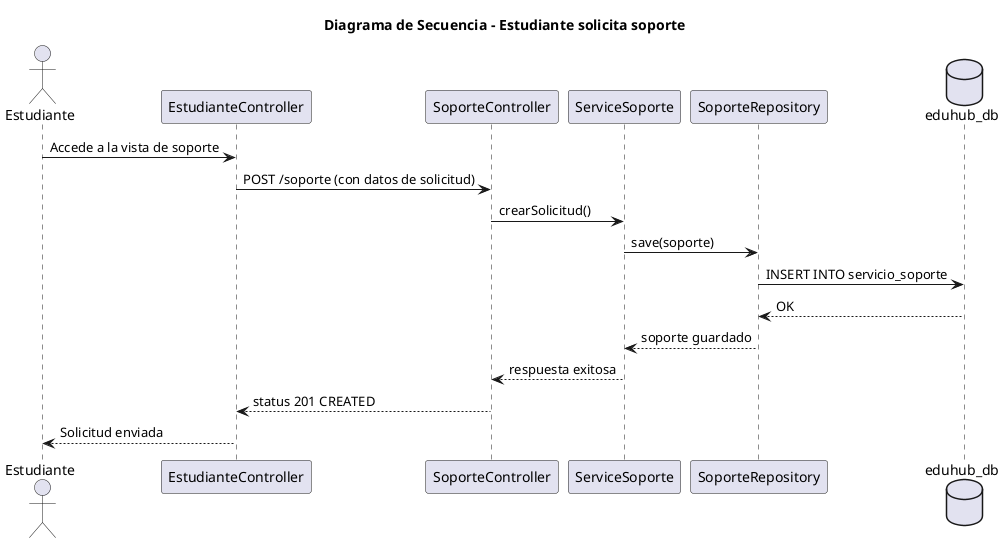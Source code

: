 @startuml
title Diagrama de Secuencia - Estudiante solicita soporte

actor Estudiante
participant EstudianteController
participant SoporteController
participant ServiceSoporte
participant SoporteRepository
database eduhub_db

Estudiante -> EstudianteController : Accede a la vista de soporte
EstudianteController -> SoporteController : POST /soporte (con datos de solicitud)
SoporteController -> ServiceSoporte : crearSolicitud()
ServiceSoporte -> SoporteRepository : save(soporte)
SoporteRepository -> eduhub_db : INSERT INTO servicio_soporte
eduhub_db --> SoporteRepository : OK
SoporteRepository --> ServiceSoporte : soporte guardado
ServiceSoporte --> SoporteController : respuesta exitosa
SoporteController --> EstudianteController : status 201 CREATED
EstudianteController --> Estudiante : Solicitud enviada

@enduml
